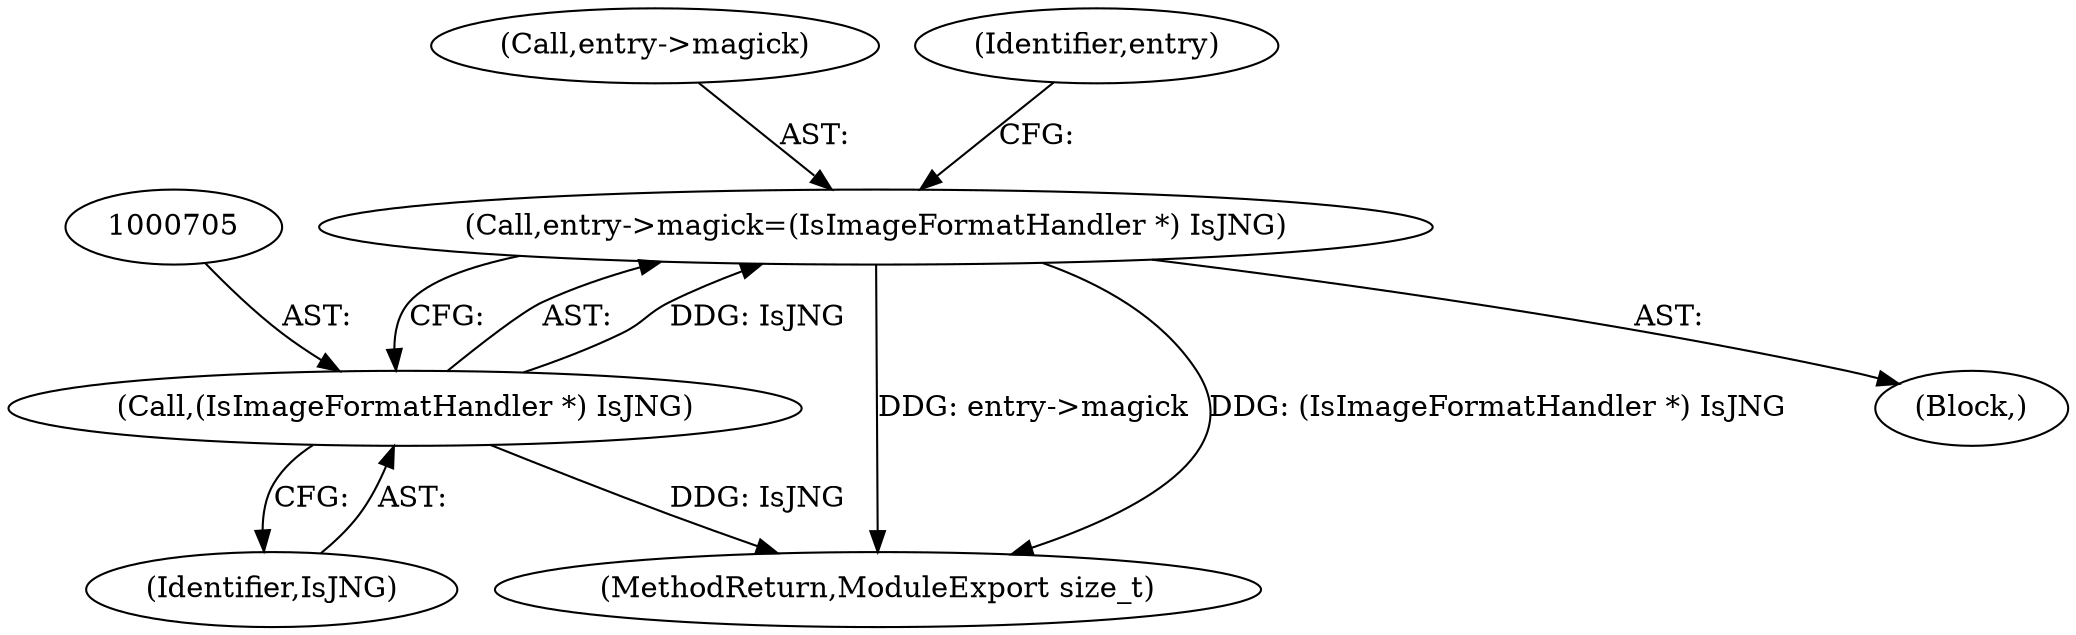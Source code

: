 digraph "0_ImageMagick_aa84944b405acebbeefe871d0f64969b9e9f31ac_1@pointer" {
"1000700" [label="(Call,entry->magick=(IsImageFormatHandler *) IsJNG)"];
"1000704" [label="(Call,(IsImageFormatHandler *) IsJNG)"];
"1000706" [label="(Identifier,IsJNG)"];
"1000701" [label="(Call,entry->magick)"];
"1000700" [label="(Call,entry->magick=(IsImageFormatHandler *) IsJNG)"];
"1000750" [label="(MethodReturn,ModuleExport size_t)"];
"1000709" [label="(Identifier,entry)"];
"1000102" [label="(Block,)"];
"1000704" [label="(Call,(IsImageFormatHandler *) IsJNG)"];
"1000700" -> "1000102"  [label="AST: "];
"1000700" -> "1000704"  [label="CFG: "];
"1000701" -> "1000700"  [label="AST: "];
"1000704" -> "1000700"  [label="AST: "];
"1000709" -> "1000700"  [label="CFG: "];
"1000700" -> "1000750"  [label="DDG: entry->magick"];
"1000700" -> "1000750"  [label="DDG: (IsImageFormatHandler *) IsJNG"];
"1000704" -> "1000700"  [label="DDG: IsJNG"];
"1000704" -> "1000706"  [label="CFG: "];
"1000705" -> "1000704"  [label="AST: "];
"1000706" -> "1000704"  [label="AST: "];
"1000704" -> "1000750"  [label="DDG: IsJNG"];
}
